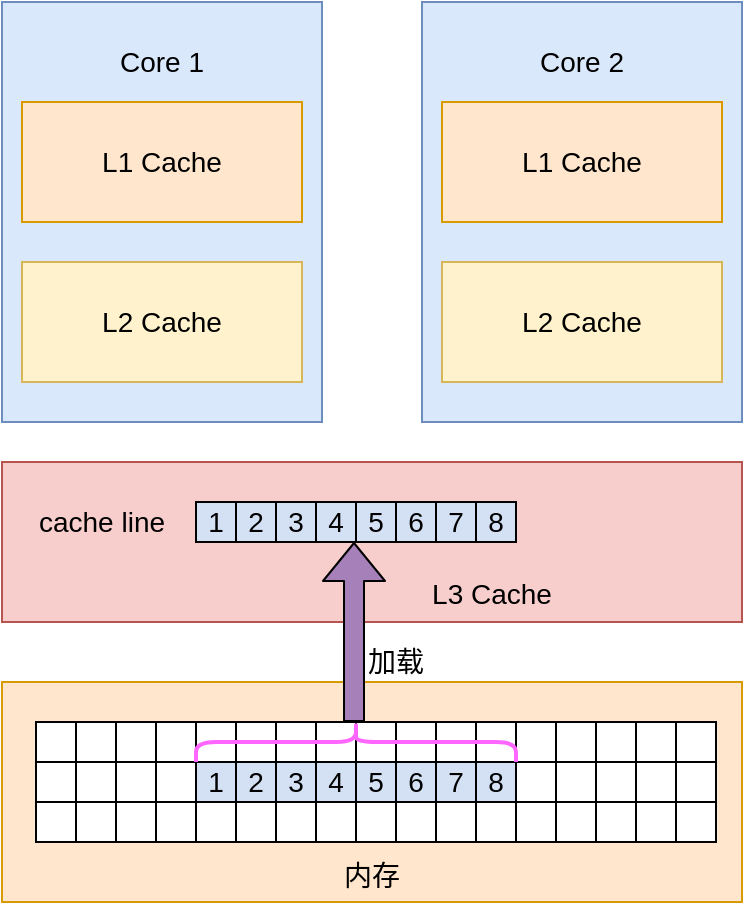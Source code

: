 <mxfile version="14.7.6" type="github">
  <diagram id="zKSjdV-KzfEBLxCSCoNK" name="Page-1">
    <mxGraphModel dx="2066" dy="1104" grid="1" gridSize="10" guides="1" tooltips="1" connect="1" arrows="1" fold="1" page="1" pageScale="1" pageWidth="1169" pageHeight="1654" math="0" shadow="0">
      <root>
        <mxCell id="0" />
        <mxCell id="1" parent="0" />
        <mxCell id="yI6YtQsHIagEHyoHm0Sw-1" value="" style="rounded=0;whiteSpace=wrap;html=1;fillColor=#dae8fc;strokeColor=#6c8ebf;fontSize=14;" vertex="1" parent="1">
          <mxGeometry x="370" y="310" width="160" height="210" as="geometry" />
        </mxCell>
        <mxCell id="yI6YtQsHIagEHyoHm0Sw-2" value="L1 Cache" style="rounded=0;whiteSpace=wrap;html=1;fillColor=#ffe6cc;strokeColor=#d79b00;fontSize=14;" vertex="1" parent="1">
          <mxGeometry x="380" y="360" width="140" height="60" as="geometry" />
        </mxCell>
        <mxCell id="yI6YtQsHIagEHyoHm0Sw-3" value="L2 Cache" style="rounded=0;whiteSpace=wrap;html=1;fillColor=#fff2cc;strokeColor=#d6b656;fontSize=14;" vertex="1" parent="1">
          <mxGeometry x="380" y="440" width="140" height="60" as="geometry" />
        </mxCell>
        <mxCell id="yI6YtQsHIagEHyoHm0Sw-4" value="Core 1" style="text;html=1;strokeColor=none;fillColor=none;align=center;verticalAlign=middle;whiteSpace=wrap;rounded=0;fontSize=14;" vertex="1" parent="1">
          <mxGeometry x="425" y="330" width="50" height="20" as="geometry" />
        </mxCell>
        <mxCell id="yI6YtQsHIagEHyoHm0Sw-5" value="" style="rounded=0;whiteSpace=wrap;html=1;fillColor=#f8cecc;strokeColor=#b85450;fontSize=14;" vertex="1" parent="1">
          <mxGeometry x="370" y="540" width="370" height="80" as="geometry" />
        </mxCell>
        <mxCell id="yI6YtQsHIagEHyoHm0Sw-6" value="" style="rounded=0;whiteSpace=wrap;html=1;fillColor=#dae8fc;strokeColor=#6c8ebf;fontSize=14;" vertex="1" parent="1">
          <mxGeometry x="580" y="310" width="160" height="210" as="geometry" />
        </mxCell>
        <mxCell id="yI6YtQsHIagEHyoHm0Sw-7" value="L1 Cache" style="rounded=0;whiteSpace=wrap;html=1;fillColor=#ffe6cc;strokeColor=#d79b00;fontSize=14;" vertex="1" parent="1">
          <mxGeometry x="590" y="360" width="140" height="60" as="geometry" />
        </mxCell>
        <mxCell id="yI6YtQsHIagEHyoHm0Sw-8" value="L2 Cache" style="rounded=0;whiteSpace=wrap;html=1;fillColor=#fff2cc;strokeColor=#d6b656;fontSize=14;" vertex="1" parent="1">
          <mxGeometry x="590" y="440" width="140" height="60" as="geometry" />
        </mxCell>
        <mxCell id="yI6YtQsHIagEHyoHm0Sw-9" value="Core 2" style="text;html=1;strokeColor=none;fillColor=none;align=center;verticalAlign=middle;whiteSpace=wrap;rounded=0;fontSize=14;" vertex="1" parent="1">
          <mxGeometry x="635" y="330" width="50" height="20" as="geometry" />
        </mxCell>
        <mxCell id="yI6YtQsHIagEHyoHm0Sw-10" value="" style="rounded=0;whiteSpace=wrap;html=1;fontSize=14;fillColor=#ffe6cc;strokeColor=#d79b00;" vertex="1" parent="1">
          <mxGeometry x="370" y="650" width="370" height="110" as="geometry" />
        </mxCell>
        <mxCell id="yI6YtQsHIagEHyoHm0Sw-12" value="内存" style="text;html=1;strokeColor=none;fillColor=none;align=center;verticalAlign=middle;whiteSpace=wrap;rounded=0;fontSize=14;" vertex="1" parent="1">
          <mxGeometry x="535" y="737" width="40" height="20" as="geometry" />
        </mxCell>
        <mxCell id="yI6YtQsHIagEHyoHm0Sw-43" value="" style="group;fontSize=14;" vertex="1" connectable="0" parent="1">
          <mxGeometry x="387" y="670" width="340" height="90" as="geometry" />
        </mxCell>
        <mxCell id="yI6YtQsHIagEHyoHm0Sw-11" value="" style="rounded=0;whiteSpace=wrap;html=1;fontSize=14;" vertex="1" parent="yI6YtQsHIagEHyoHm0Sw-43">
          <mxGeometry width="340" height="20" as="geometry" />
        </mxCell>
        <mxCell id="yI6YtQsHIagEHyoHm0Sw-15" value="" style="rounded=0;whiteSpace=wrap;html=1;fontSize=14;" vertex="1" parent="yI6YtQsHIagEHyoHm0Sw-43">
          <mxGeometry y="20" width="340" height="20" as="geometry" />
        </mxCell>
        <mxCell id="yI6YtQsHIagEHyoHm0Sw-16" value="" style="rounded=0;whiteSpace=wrap;html=1;fontSize=14;" vertex="1" parent="yI6YtQsHIagEHyoHm0Sw-43">
          <mxGeometry y="40" width="340" height="20" as="geometry" />
        </mxCell>
        <mxCell id="yI6YtQsHIagEHyoHm0Sw-17" value="" style="rounded=0;whiteSpace=wrap;html=1;fillColor=none;fontSize=14;" vertex="1" parent="yI6YtQsHIagEHyoHm0Sw-43">
          <mxGeometry width="20" height="60" as="geometry" />
        </mxCell>
        <mxCell id="yI6YtQsHIagEHyoHm0Sw-18" value="" style="rounded=0;whiteSpace=wrap;html=1;fillColor=none;fontSize=14;" vertex="1" parent="yI6YtQsHIagEHyoHm0Sw-43">
          <mxGeometry x="20" width="20" height="60" as="geometry" />
        </mxCell>
        <mxCell id="yI6YtQsHIagEHyoHm0Sw-19" value="" style="rounded=0;whiteSpace=wrap;html=1;fillColor=none;fontSize=14;" vertex="1" parent="yI6YtQsHIagEHyoHm0Sw-43">
          <mxGeometry x="40" width="20" height="60" as="geometry" />
        </mxCell>
        <mxCell id="yI6YtQsHIagEHyoHm0Sw-20" value="" style="rounded=0;whiteSpace=wrap;html=1;fillColor=none;fontSize=14;" vertex="1" parent="yI6YtQsHIagEHyoHm0Sw-43">
          <mxGeometry x="60" width="20" height="60" as="geometry" />
        </mxCell>
        <mxCell id="yI6YtQsHIagEHyoHm0Sw-23" value="" style="rounded=0;whiteSpace=wrap;html=1;fillColor=none;fontSize=14;" vertex="1" parent="yI6YtQsHIagEHyoHm0Sw-43">
          <mxGeometry x="100" width="20" height="60" as="geometry" />
        </mxCell>
        <mxCell id="yI6YtQsHIagEHyoHm0Sw-24" value="" style="rounded=0;whiteSpace=wrap;html=1;fillColor=none;fontSize=14;" vertex="1" parent="yI6YtQsHIagEHyoHm0Sw-43">
          <mxGeometry x="120" width="20" height="60" as="geometry" />
        </mxCell>
        <mxCell id="yI6YtQsHIagEHyoHm0Sw-25" value="" style="rounded=0;whiteSpace=wrap;html=1;fillColor=none;fontSize=14;" vertex="1" parent="yI6YtQsHIagEHyoHm0Sw-43">
          <mxGeometry x="140" width="20" height="60" as="geometry" />
        </mxCell>
        <mxCell id="yI6YtQsHIagEHyoHm0Sw-26" value="" style="rounded=0;whiteSpace=wrap;html=1;fillColor=none;fontSize=14;" vertex="1" parent="yI6YtQsHIagEHyoHm0Sw-43">
          <mxGeometry x="160" width="20" height="60" as="geometry" />
        </mxCell>
        <mxCell id="yI6YtQsHIagEHyoHm0Sw-28" value="" style="rounded=0;whiteSpace=wrap;html=1;fillColor=none;fontSize=14;" vertex="1" parent="yI6YtQsHIagEHyoHm0Sw-43">
          <mxGeometry x="180" width="20" height="60" as="geometry" />
        </mxCell>
        <mxCell id="yI6YtQsHIagEHyoHm0Sw-30" value="" style="rounded=0;whiteSpace=wrap;html=1;fillColor=none;fontSize=14;" vertex="1" parent="yI6YtQsHIagEHyoHm0Sw-43">
          <mxGeometry x="200" width="20" height="60" as="geometry" />
        </mxCell>
        <mxCell id="yI6YtQsHIagEHyoHm0Sw-31" value="" style="rounded=0;whiteSpace=wrap;html=1;fillColor=none;fontSize=14;" vertex="1" parent="yI6YtQsHIagEHyoHm0Sw-43">
          <mxGeometry x="220" width="20" height="60" as="geometry" />
        </mxCell>
        <mxCell id="yI6YtQsHIagEHyoHm0Sw-35" value="" style="rounded=0;whiteSpace=wrap;html=1;fillColor=none;fontSize=14;" vertex="1" parent="yI6YtQsHIagEHyoHm0Sw-43">
          <mxGeometry x="240" width="20" height="60" as="geometry" />
        </mxCell>
        <mxCell id="yI6YtQsHIagEHyoHm0Sw-36" value="" style="rounded=0;whiteSpace=wrap;html=1;fillColor=none;fontSize=14;" vertex="1" parent="yI6YtQsHIagEHyoHm0Sw-43">
          <mxGeometry x="260" width="20" height="60" as="geometry" />
        </mxCell>
        <mxCell id="yI6YtQsHIagEHyoHm0Sw-37" value="" style="rounded=0;whiteSpace=wrap;html=1;fillColor=none;fontSize=14;" vertex="1" parent="yI6YtQsHIagEHyoHm0Sw-43">
          <mxGeometry x="280" width="20" height="60" as="geometry" />
        </mxCell>
        <mxCell id="yI6YtQsHIagEHyoHm0Sw-38" value="" style="rounded=0;whiteSpace=wrap;html=1;fillColor=none;fontSize=14;" vertex="1" parent="yI6YtQsHIagEHyoHm0Sw-43">
          <mxGeometry x="300" width="20" height="60" as="geometry" />
        </mxCell>
        <mxCell id="yI6YtQsHIagEHyoHm0Sw-39" value="" style="rounded=0;whiteSpace=wrap;html=1;fillColor=none;fontSize=14;" vertex="1" parent="yI6YtQsHIagEHyoHm0Sw-43">
          <mxGeometry x="320" width="20" height="60" as="geometry" />
        </mxCell>
        <mxCell id="yI6YtQsHIagEHyoHm0Sw-44" value="1" style="rounded=0;whiteSpace=wrap;html=1;fillColor=#D4E1F5;fontSize=14;" vertex="1" parent="yI6YtQsHIagEHyoHm0Sw-43">
          <mxGeometry x="80" y="20" width="20" height="20" as="geometry" />
        </mxCell>
        <mxCell id="yI6YtQsHIagEHyoHm0Sw-66" value="2" style="rounded=0;whiteSpace=wrap;html=1;fillColor=#D4E1F5;fontSize=14;" vertex="1" parent="yI6YtQsHIagEHyoHm0Sw-43">
          <mxGeometry x="100" y="20" width="20" height="20" as="geometry" />
        </mxCell>
        <mxCell id="yI6YtQsHIagEHyoHm0Sw-67" value="3" style="rounded=0;whiteSpace=wrap;html=1;fillColor=#D4E1F5;fontSize=14;" vertex="1" parent="yI6YtQsHIagEHyoHm0Sw-43">
          <mxGeometry x="120" y="20" width="20" height="20" as="geometry" />
        </mxCell>
        <mxCell id="yI6YtQsHIagEHyoHm0Sw-68" value="4" style="rounded=0;whiteSpace=wrap;html=1;fillColor=#D4E1F5;fontSize=14;" vertex="1" parent="yI6YtQsHIagEHyoHm0Sw-43">
          <mxGeometry x="140" y="20" width="20" height="20" as="geometry" />
        </mxCell>
        <mxCell id="yI6YtQsHIagEHyoHm0Sw-69" value="5" style="rounded=0;whiteSpace=wrap;html=1;fillColor=#D4E1F5;fontSize=14;" vertex="1" parent="yI6YtQsHIagEHyoHm0Sw-43">
          <mxGeometry x="160" y="20" width="20" height="20" as="geometry" />
        </mxCell>
        <mxCell id="yI6YtQsHIagEHyoHm0Sw-95" value="6" style="rounded=0;whiteSpace=wrap;html=1;fillColor=#D4E1F5;fontSize=14;" vertex="1" parent="yI6YtQsHIagEHyoHm0Sw-43">
          <mxGeometry x="180" y="20" width="20" height="20" as="geometry" />
        </mxCell>
        <mxCell id="yI6YtQsHIagEHyoHm0Sw-96" value="7" style="rounded=0;whiteSpace=wrap;html=1;fillColor=#D4E1F5;fontSize=14;" vertex="1" parent="yI6YtQsHIagEHyoHm0Sw-43">
          <mxGeometry x="200" y="20" width="20" height="20" as="geometry" />
        </mxCell>
        <mxCell id="yI6YtQsHIagEHyoHm0Sw-97" value="8" style="rounded=0;whiteSpace=wrap;html=1;fillColor=#D4E1F5;fontSize=14;" vertex="1" parent="yI6YtQsHIagEHyoHm0Sw-43">
          <mxGeometry x="220" y="20" width="20" height="20" as="geometry" />
        </mxCell>
        <mxCell id="yI6YtQsHIagEHyoHm0Sw-117" value="" style="shape=curlyBracket;whiteSpace=wrap;html=1;rounded=1;flipH=1;fontSize=14;fillColor=#D4E1F5;rotation=-90;strokeWidth=2;strokeColor=#FF66FF;" vertex="1" parent="yI6YtQsHIagEHyoHm0Sw-43">
          <mxGeometry x="150" y="-70" width="20" height="160" as="geometry" />
        </mxCell>
        <mxCell id="yI6YtQsHIagEHyoHm0Sw-100" value="1" style="rounded=0;whiteSpace=wrap;html=1;fillColor=#D4E1F5;fontSize=14;" vertex="1" parent="1">
          <mxGeometry x="467" y="560" width="20" height="20" as="geometry" />
        </mxCell>
        <mxCell id="yI6YtQsHIagEHyoHm0Sw-102" value="2" style="rounded=0;whiteSpace=wrap;html=1;fillColor=#D4E1F5;fontSize=14;" vertex="1" parent="1">
          <mxGeometry x="487" y="560" width="20" height="20" as="geometry" />
        </mxCell>
        <mxCell id="yI6YtQsHIagEHyoHm0Sw-103" value="8" style="rounded=0;whiteSpace=wrap;html=1;fillColor=#D4E1F5;fontSize=14;" vertex="1" parent="1">
          <mxGeometry x="607" y="560" width="20" height="20" as="geometry" />
        </mxCell>
        <mxCell id="yI6YtQsHIagEHyoHm0Sw-104" value="3" style="rounded=0;whiteSpace=wrap;html=1;fillColor=#D4E1F5;fontSize=14;" vertex="1" parent="1">
          <mxGeometry x="507" y="560" width="20" height="20" as="geometry" />
        </mxCell>
        <mxCell id="yI6YtQsHIagEHyoHm0Sw-105" value="7" style="rounded=0;whiteSpace=wrap;html=1;fillColor=#D4E1F5;fontSize=14;" vertex="1" parent="1">
          <mxGeometry x="587" y="560" width="20" height="20" as="geometry" />
        </mxCell>
        <mxCell id="yI6YtQsHIagEHyoHm0Sw-106" value="4" style="rounded=0;whiteSpace=wrap;html=1;fillColor=#D4E1F5;fontSize=14;" vertex="1" parent="1">
          <mxGeometry x="527" y="560" width="20" height="20" as="geometry" />
        </mxCell>
        <mxCell id="yI6YtQsHIagEHyoHm0Sw-107" value="5" style="rounded=0;whiteSpace=wrap;html=1;fillColor=#D4E1F5;fontSize=14;" vertex="1" parent="1">
          <mxGeometry x="547" y="560" width="20" height="20" as="geometry" />
        </mxCell>
        <mxCell id="yI6YtQsHIagEHyoHm0Sw-108" value="6" style="rounded=0;whiteSpace=wrap;html=1;fillColor=#D4E1F5;fontSize=14;" vertex="1" parent="1">
          <mxGeometry x="567" y="560" width="20" height="20" as="geometry" />
        </mxCell>
        <mxCell id="yI6YtQsHIagEHyoHm0Sw-109" value="cache line" style="text;html=1;strokeColor=none;fillColor=none;align=center;verticalAlign=middle;whiteSpace=wrap;rounded=0;fontSize=14;" vertex="1" parent="1">
          <mxGeometry x="380" y="560" width="80" height="20" as="geometry" />
        </mxCell>
        <mxCell id="yI6YtQsHIagEHyoHm0Sw-115" value="" style="shape=flexArrow;endArrow=classic;html=1;fontSize=14;fillColor=#A680B8;" edge="1" parent="1">
          <mxGeometry width="50" height="50" relative="1" as="geometry">
            <mxPoint x="546" y="670" as="sourcePoint" />
            <mxPoint x="546" y="580" as="targetPoint" />
          </mxGeometry>
        </mxCell>
        <mxCell id="yI6YtQsHIagEHyoHm0Sw-118" value="加载" style="text;html=1;strokeColor=none;fillColor=none;align=center;verticalAlign=middle;whiteSpace=wrap;rounded=0;fontSize=14;" vertex="1" parent="1">
          <mxGeometry x="547" y="630" width="40" height="20" as="geometry" />
        </mxCell>
        <mxCell id="yI6YtQsHIagEHyoHm0Sw-119" value="L3 Cache" style="text;html=1;strokeColor=none;fillColor=none;align=center;verticalAlign=middle;whiteSpace=wrap;rounded=0;fontSize=14;" vertex="1" parent="1">
          <mxGeometry x="580" y="596" width="70" height="20" as="geometry" />
        </mxCell>
      </root>
    </mxGraphModel>
  </diagram>
</mxfile>
